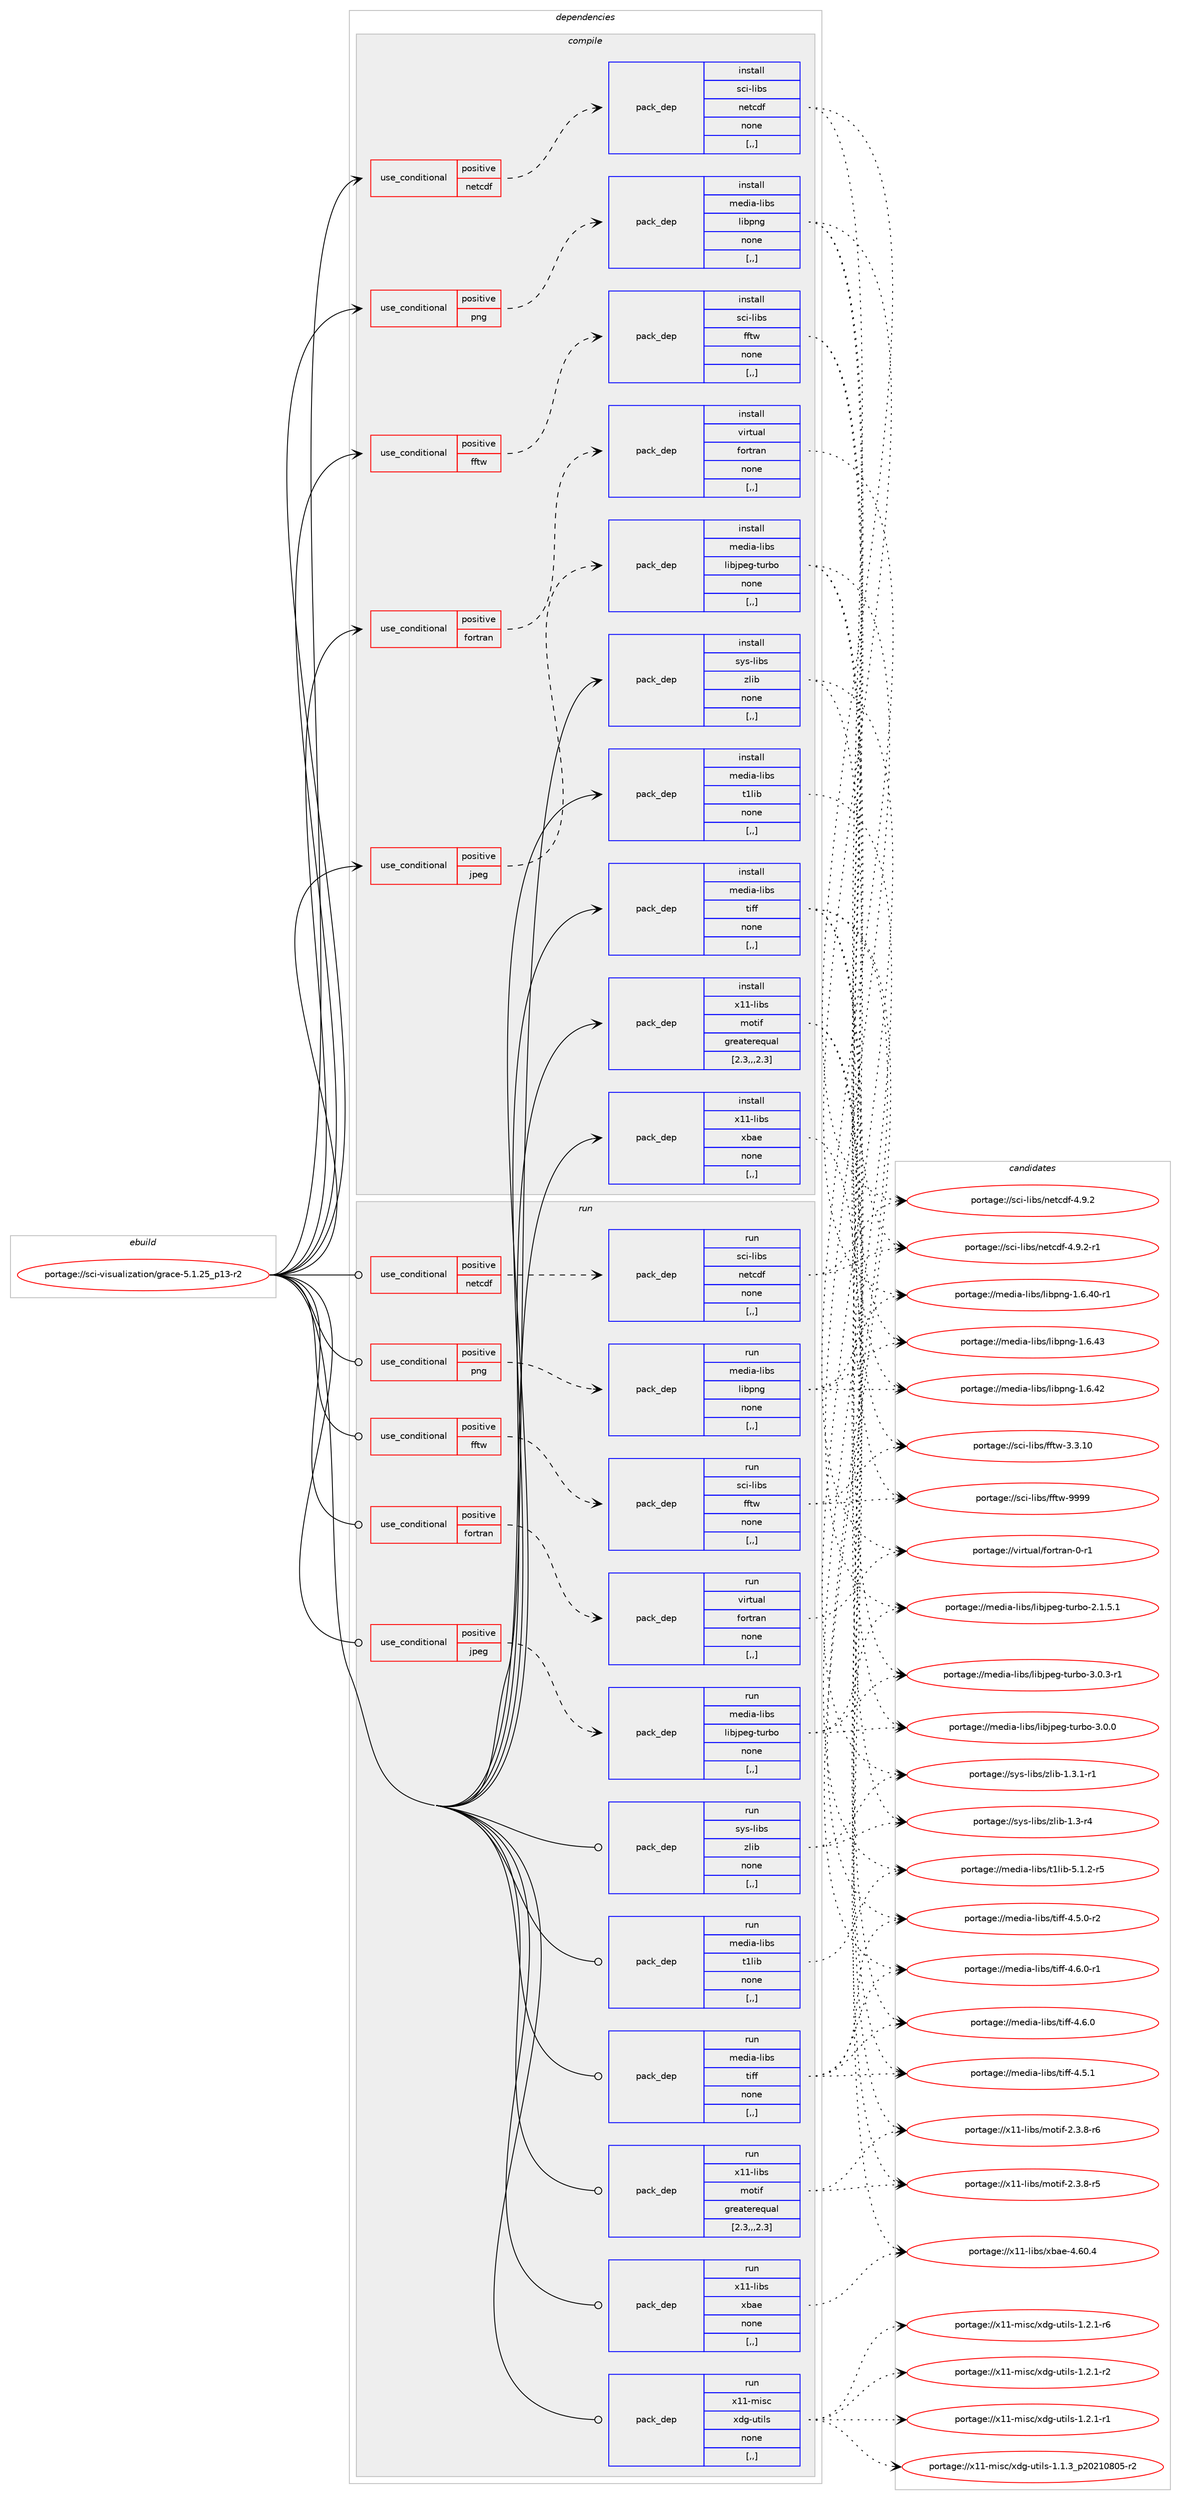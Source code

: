 digraph prolog {

# *************
# Graph options
# *************

newrank=true;
concentrate=true;
compound=true;
graph [rankdir=LR,fontname=Helvetica,fontsize=10,ranksep=1.5];#, ranksep=2.5, nodesep=0.2];
edge  [arrowhead=vee];
node  [fontname=Helvetica,fontsize=10];

# **********
# The ebuild
# **********

subgraph cluster_leftcol {
color=gray;
label=<<i>ebuild</i>>;
id [label="portage://sci-visualization/grace-5.1.25_p13-r2", color=red, width=4, href="../sci-visualization/grace-5.1.25_p13-r2.svg"];
}

# ****************
# The dependencies
# ****************

subgraph cluster_midcol {
color=gray;
label=<<i>dependencies</i>>;
subgraph cluster_compile {
fillcolor="#eeeeee";
style=filled;
label=<<i>compile</i>>;
subgraph cond110022 {
dependency413596 [label=<<TABLE BORDER="0" CELLBORDER="1" CELLSPACING="0" CELLPADDING="4"><TR><TD ROWSPAN="3" CELLPADDING="10">use_conditional</TD></TR><TR><TD>positive</TD></TR><TR><TD>fftw</TD></TR></TABLE>>, shape=none, color=red];
subgraph pack300662 {
dependency413597 [label=<<TABLE BORDER="0" CELLBORDER="1" CELLSPACING="0" CELLPADDING="4" WIDTH="220"><TR><TD ROWSPAN="6" CELLPADDING="30">pack_dep</TD></TR><TR><TD WIDTH="110">install</TD></TR><TR><TD>sci-libs</TD></TR><TR><TD>fftw</TD></TR><TR><TD>none</TD></TR><TR><TD>[,,]</TD></TR></TABLE>>, shape=none, color=blue];
}
dependency413596:e -> dependency413597:w [weight=20,style="dashed",arrowhead="vee"];
}
id:e -> dependency413596:w [weight=20,style="solid",arrowhead="vee"];
subgraph cond110023 {
dependency413598 [label=<<TABLE BORDER="0" CELLBORDER="1" CELLSPACING="0" CELLPADDING="4"><TR><TD ROWSPAN="3" CELLPADDING="10">use_conditional</TD></TR><TR><TD>positive</TD></TR><TR><TD>fortran</TD></TR></TABLE>>, shape=none, color=red];
subgraph pack300663 {
dependency413599 [label=<<TABLE BORDER="0" CELLBORDER="1" CELLSPACING="0" CELLPADDING="4" WIDTH="220"><TR><TD ROWSPAN="6" CELLPADDING="30">pack_dep</TD></TR><TR><TD WIDTH="110">install</TD></TR><TR><TD>virtual</TD></TR><TR><TD>fortran</TD></TR><TR><TD>none</TD></TR><TR><TD>[,,]</TD></TR></TABLE>>, shape=none, color=blue];
}
dependency413598:e -> dependency413599:w [weight=20,style="dashed",arrowhead="vee"];
}
id:e -> dependency413598:w [weight=20,style="solid",arrowhead="vee"];
subgraph cond110024 {
dependency413600 [label=<<TABLE BORDER="0" CELLBORDER="1" CELLSPACING="0" CELLPADDING="4"><TR><TD ROWSPAN="3" CELLPADDING="10">use_conditional</TD></TR><TR><TD>positive</TD></TR><TR><TD>jpeg</TD></TR></TABLE>>, shape=none, color=red];
subgraph pack300664 {
dependency413601 [label=<<TABLE BORDER="0" CELLBORDER="1" CELLSPACING="0" CELLPADDING="4" WIDTH="220"><TR><TD ROWSPAN="6" CELLPADDING="30">pack_dep</TD></TR><TR><TD WIDTH="110">install</TD></TR><TR><TD>media-libs</TD></TR><TR><TD>libjpeg-turbo</TD></TR><TR><TD>none</TD></TR><TR><TD>[,,]</TD></TR></TABLE>>, shape=none, color=blue];
}
dependency413600:e -> dependency413601:w [weight=20,style="dashed",arrowhead="vee"];
}
id:e -> dependency413600:w [weight=20,style="solid",arrowhead="vee"];
subgraph cond110025 {
dependency413602 [label=<<TABLE BORDER="0" CELLBORDER="1" CELLSPACING="0" CELLPADDING="4"><TR><TD ROWSPAN="3" CELLPADDING="10">use_conditional</TD></TR><TR><TD>positive</TD></TR><TR><TD>netcdf</TD></TR></TABLE>>, shape=none, color=red];
subgraph pack300665 {
dependency413603 [label=<<TABLE BORDER="0" CELLBORDER="1" CELLSPACING="0" CELLPADDING="4" WIDTH="220"><TR><TD ROWSPAN="6" CELLPADDING="30">pack_dep</TD></TR><TR><TD WIDTH="110">install</TD></TR><TR><TD>sci-libs</TD></TR><TR><TD>netcdf</TD></TR><TR><TD>none</TD></TR><TR><TD>[,,]</TD></TR></TABLE>>, shape=none, color=blue];
}
dependency413602:e -> dependency413603:w [weight=20,style="dashed",arrowhead="vee"];
}
id:e -> dependency413602:w [weight=20,style="solid",arrowhead="vee"];
subgraph cond110026 {
dependency413604 [label=<<TABLE BORDER="0" CELLBORDER="1" CELLSPACING="0" CELLPADDING="4"><TR><TD ROWSPAN="3" CELLPADDING="10">use_conditional</TD></TR><TR><TD>positive</TD></TR><TR><TD>png</TD></TR></TABLE>>, shape=none, color=red];
subgraph pack300666 {
dependency413605 [label=<<TABLE BORDER="0" CELLBORDER="1" CELLSPACING="0" CELLPADDING="4" WIDTH="220"><TR><TD ROWSPAN="6" CELLPADDING="30">pack_dep</TD></TR><TR><TD WIDTH="110">install</TD></TR><TR><TD>media-libs</TD></TR><TR><TD>libpng</TD></TR><TR><TD>none</TD></TR><TR><TD>[,,]</TD></TR></TABLE>>, shape=none, color=blue];
}
dependency413604:e -> dependency413605:w [weight=20,style="dashed",arrowhead="vee"];
}
id:e -> dependency413604:w [weight=20,style="solid",arrowhead="vee"];
subgraph pack300667 {
dependency413606 [label=<<TABLE BORDER="0" CELLBORDER="1" CELLSPACING="0" CELLPADDING="4" WIDTH="220"><TR><TD ROWSPAN="6" CELLPADDING="30">pack_dep</TD></TR><TR><TD WIDTH="110">install</TD></TR><TR><TD>media-libs</TD></TR><TR><TD>t1lib</TD></TR><TR><TD>none</TD></TR><TR><TD>[,,]</TD></TR></TABLE>>, shape=none, color=blue];
}
id:e -> dependency413606:w [weight=20,style="solid",arrowhead="vee"];
subgraph pack300668 {
dependency413607 [label=<<TABLE BORDER="0" CELLBORDER="1" CELLSPACING="0" CELLPADDING="4" WIDTH="220"><TR><TD ROWSPAN="6" CELLPADDING="30">pack_dep</TD></TR><TR><TD WIDTH="110">install</TD></TR><TR><TD>media-libs</TD></TR><TR><TD>tiff</TD></TR><TR><TD>none</TD></TR><TR><TD>[,,]</TD></TR></TABLE>>, shape=none, color=blue];
}
id:e -> dependency413607:w [weight=20,style="solid",arrowhead="vee"];
subgraph pack300669 {
dependency413608 [label=<<TABLE BORDER="0" CELLBORDER="1" CELLSPACING="0" CELLPADDING="4" WIDTH="220"><TR><TD ROWSPAN="6" CELLPADDING="30">pack_dep</TD></TR><TR><TD WIDTH="110">install</TD></TR><TR><TD>sys-libs</TD></TR><TR><TD>zlib</TD></TR><TR><TD>none</TD></TR><TR><TD>[,,]</TD></TR></TABLE>>, shape=none, color=blue];
}
id:e -> dependency413608:w [weight=20,style="solid",arrowhead="vee"];
subgraph pack300670 {
dependency413609 [label=<<TABLE BORDER="0" CELLBORDER="1" CELLSPACING="0" CELLPADDING="4" WIDTH="220"><TR><TD ROWSPAN="6" CELLPADDING="30">pack_dep</TD></TR><TR><TD WIDTH="110">install</TD></TR><TR><TD>x11-libs</TD></TR><TR><TD>motif</TD></TR><TR><TD>greaterequal</TD></TR><TR><TD>[2.3,,,2.3]</TD></TR></TABLE>>, shape=none, color=blue];
}
id:e -> dependency413609:w [weight=20,style="solid",arrowhead="vee"];
subgraph pack300671 {
dependency413610 [label=<<TABLE BORDER="0" CELLBORDER="1" CELLSPACING="0" CELLPADDING="4" WIDTH="220"><TR><TD ROWSPAN="6" CELLPADDING="30">pack_dep</TD></TR><TR><TD WIDTH="110">install</TD></TR><TR><TD>x11-libs</TD></TR><TR><TD>xbae</TD></TR><TR><TD>none</TD></TR><TR><TD>[,,]</TD></TR></TABLE>>, shape=none, color=blue];
}
id:e -> dependency413610:w [weight=20,style="solid",arrowhead="vee"];
}
subgraph cluster_compileandrun {
fillcolor="#eeeeee";
style=filled;
label=<<i>compile and run</i>>;
}
subgraph cluster_run {
fillcolor="#eeeeee";
style=filled;
label=<<i>run</i>>;
subgraph cond110027 {
dependency413611 [label=<<TABLE BORDER="0" CELLBORDER="1" CELLSPACING="0" CELLPADDING="4"><TR><TD ROWSPAN="3" CELLPADDING="10">use_conditional</TD></TR><TR><TD>positive</TD></TR><TR><TD>fftw</TD></TR></TABLE>>, shape=none, color=red];
subgraph pack300672 {
dependency413612 [label=<<TABLE BORDER="0" CELLBORDER="1" CELLSPACING="0" CELLPADDING="4" WIDTH="220"><TR><TD ROWSPAN="6" CELLPADDING="30">pack_dep</TD></TR><TR><TD WIDTH="110">run</TD></TR><TR><TD>sci-libs</TD></TR><TR><TD>fftw</TD></TR><TR><TD>none</TD></TR><TR><TD>[,,]</TD></TR></TABLE>>, shape=none, color=blue];
}
dependency413611:e -> dependency413612:w [weight=20,style="dashed",arrowhead="vee"];
}
id:e -> dependency413611:w [weight=20,style="solid",arrowhead="odot"];
subgraph cond110028 {
dependency413613 [label=<<TABLE BORDER="0" CELLBORDER="1" CELLSPACING="0" CELLPADDING="4"><TR><TD ROWSPAN="3" CELLPADDING="10">use_conditional</TD></TR><TR><TD>positive</TD></TR><TR><TD>fortran</TD></TR></TABLE>>, shape=none, color=red];
subgraph pack300673 {
dependency413614 [label=<<TABLE BORDER="0" CELLBORDER="1" CELLSPACING="0" CELLPADDING="4" WIDTH="220"><TR><TD ROWSPAN="6" CELLPADDING="30">pack_dep</TD></TR><TR><TD WIDTH="110">run</TD></TR><TR><TD>virtual</TD></TR><TR><TD>fortran</TD></TR><TR><TD>none</TD></TR><TR><TD>[,,]</TD></TR></TABLE>>, shape=none, color=blue];
}
dependency413613:e -> dependency413614:w [weight=20,style="dashed",arrowhead="vee"];
}
id:e -> dependency413613:w [weight=20,style="solid",arrowhead="odot"];
subgraph cond110029 {
dependency413615 [label=<<TABLE BORDER="0" CELLBORDER="1" CELLSPACING="0" CELLPADDING="4"><TR><TD ROWSPAN="3" CELLPADDING="10">use_conditional</TD></TR><TR><TD>positive</TD></TR><TR><TD>jpeg</TD></TR></TABLE>>, shape=none, color=red];
subgraph pack300674 {
dependency413616 [label=<<TABLE BORDER="0" CELLBORDER="1" CELLSPACING="0" CELLPADDING="4" WIDTH="220"><TR><TD ROWSPAN="6" CELLPADDING="30">pack_dep</TD></TR><TR><TD WIDTH="110">run</TD></TR><TR><TD>media-libs</TD></TR><TR><TD>libjpeg-turbo</TD></TR><TR><TD>none</TD></TR><TR><TD>[,,]</TD></TR></TABLE>>, shape=none, color=blue];
}
dependency413615:e -> dependency413616:w [weight=20,style="dashed",arrowhead="vee"];
}
id:e -> dependency413615:w [weight=20,style="solid",arrowhead="odot"];
subgraph cond110030 {
dependency413617 [label=<<TABLE BORDER="0" CELLBORDER="1" CELLSPACING="0" CELLPADDING="4"><TR><TD ROWSPAN="3" CELLPADDING="10">use_conditional</TD></TR><TR><TD>positive</TD></TR><TR><TD>netcdf</TD></TR></TABLE>>, shape=none, color=red];
subgraph pack300675 {
dependency413618 [label=<<TABLE BORDER="0" CELLBORDER="1" CELLSPACING="0" CELLPADDING="4" WIDTH="220"><TR><TD ROWSPAN="6" CELLPADDING="30">pack_dep</TD></TR><TR><TD WIDTH="110">run</TD></TR><TR><TD>sci-libs</TD></TR><TR><TD>netcdf</TD></TR><TR><TD>none</TD></TR><TR><TD>[,,]</TD></TR></TABLE>>, shape=none, color=blue];
}
dependency413617:e -> dependency413618:w [weight=20,style="dashed",arrowhead="vee"];
}
id:e -> dependency413617:w [weight=20,style="solid",arrowhead="odot"];
subgraph cond110031 {
dependency413619 [label=<<TABLE BORDER="0" CELLBORDER="1" CELLSPACING="0" CELLPADDING="4"><TR><TD ROWSPAN="3" CELLPADDING="10">use_conditional</TD></TR><TR><TD>positive</TD></TR><TR><TD>png</TD></TR></TABLE>>, shape=none, color=red];
subgraph pack300676 {
dependency413620 [label=<<TABLE BORDER="0" CELLBORDER="1" CELLSPACING="0" CELLPADDING="4" WIDTH="220"><TR><TD ROWSPAN="6" CELLPADDING="30">pack_dep</TD></TR><TR><TD WIDTH="110">run</TD></TR><TR><TD>media-libs</TD></TR><TR><TD>libpng</TD></TR><TR><TD>none</TD></TR><TR><TD>[,,]</TD></TR></TABLE>>, shape=none, color=blue];
}
dependency413619:e -> dependency413620:w [weight=20,style="dashed",arrowhead="vee"];
}
id:e -> dependency413619:w [weight=20,style="solid",arrowhead="odot"];
subgraph pack300677 {
dependency413621 [label=<<TABLE BORDER="0" CELLBORDER="1" CELLSPACING="0" CELLPADDING="4" WIDTH="220"><TR><TD ROWSPAN="6" CELLPADDING="30">pack_dep</TD></TR><TR><TD WIDTH="110">run</TD></TR><TR><TD>media-libs</TD></TR><TR><TD>t1lib</TD></TR><TR><TD>none</TD></TR><TR><TD>[,,]</TD></TR></TABLE>>, shape=none, color=blue];
}
id:e -> dependency413621:w [weight=20,style="solid",arrowhead="odot"];
subgraph pack300678 {
dependency413622 [label=<<TABLE BORDER="0" CELLBORDER="1" CELLSPACING="0" CELLPADDING="4" WIDTH="220"><TR><TD ROWSPAN="6" CELLPADDING="30">pack_dep</TD></TR><TR><TD WIDTH="110">run</TD></TR><TR><TD>media-libs</TD></TR><TR><TD>tiff</TD></TR><TR><TD>none</TD></TR><TR><TD>[,,]</TD></TR></TABLE>>, shape=none, color=blue];
}
id:e -> dependency413622:w [weight=20,style="solid",arrowhead="odot"];
subgraph pack300679 {
dependency413623 [label=<<TABLE BORDER="0" CELLBORDER="1" CELLSPACING="0" CELLPADDING="4" WIDTH="220"><TR><TD ROWSPAN="6" CELLPADDING="30">pack_dep</TD></TR><TR><TD WIDTH="110">run</TD></TR><TR><TD>sys-libs</TD></TR><TR><TD>zlib</TD></TR><TR><TD>none</TD></TR><TR><TD>[,,]</TD></TR></TABLE>>, shape=none, color=blue];
}
id:e -> dependency413623:w [weight=20,style="solid",arrowhead="odot"];
subgraph pack300680 {
dependency413624 [label=<<TABLE BORDER="0" CELLBORDER="1" CELLSPACING="0" CELLPADDING="4" WIDTH="220"><TR><TD ROWSPAN="6" CELLPADDING="30">pack_dep</TD></TR><TR><TD WIDTH="110">run</TD></TR><TR><TD>x11-libs</TD></TR><TR><TD>motif</TD></TR><TR><TD>greaterequal</TD></TR><TR><TD>[2.3,,,2.3]</TD></TR></TABLE>>, shape=none, color=blue];
}
id:e -> dependency413624:w [weight=20,style="solid",arrowhead="odot"];
subgraph pack300681 {
dependency413625 [label=<<TABLE BORDER="0" CELLBORDER="1" CELLSPACING="0" CELLPADDING="4" WIDTH="220"><TR><TD ROWSPAN="6" CELLPADDING="30">pack_dep</TD></TR><TR><TD WIDTH="110">run</TD></TR><TR><TD>x11-libs</TD></TR><TR><TD>xbae</TD></TR><TR><TD>none</TD></TR><TR><TD>[,,]</TD></TR></TABLE>>, shape=none, color=blue];
}
id:e -> dependency413625:w [weight=20,style="solid",arrowhead="odot"];
subgraph pack300682 {
dependency413626 [label=<<TABLE BORDER="0" CELLBORDER="1" CELLSPACING="0" CELLPADDING="4" WIDTH="220"><TR><TD ROWSPAN="6" CELLPADDING="30">pack_dep</TD></TR><TR><TD WIDTH="110">run</TD></TR><TR><TD>x11-misc</TD></TR><TR><TD>xdg-utils</TD></TR><TR><TD>none</TD></TR><TR><TD>[,,]</TD></TR></TABLE>>, shape=none, color=blue];
}
id:e -> dependency413626:w [weight=20,style="solid",arrowhead="odot"];
}
}

# **************
# The candidates
# **************

subgraph cluster_choices {
rank=same;
color=gray;
label=<<i>candidates</i>>;

subgraph choice300662 {
color=black;
nodesep=1;
choice115991054510810598115471021021161194557575757 [label="portage://sci-libs/fftw-9999", color=red, width=4,href="../sci-libs/fftw-9999.svg"];
choice1159910545108105981154710210211611945514651464948 [label="portage://sci-libs/fftw-3.3.10", color=red, width=4,href="../sci-libs/fftw-3.3.10.svg"];
dependency413597:e -> choice115991054510810598115471021021161194557575757:w [style=dotted,weight="100"];
dependency413597:e -> choice1159910545108105981154710210211611945514651464948:w [style=dotted,weight="100"];
}
subgraph choice300663 {
color=black;
nodesep=1;
choice11810511411611797108471021111141161149711045484511449 [label="portage://virtual/fortran-0-r1", color=red, width=4,href="../virtual/fortran-0-r1.svg"];
dependency413599:e -> choice11810511411611797108471021111141161149711045484511449:w [style=dotted,weight="100"];
}
subgraph choice300664 {
color=black;
nodesep=1;
choice109101100105974510810598115471081059810611210110345116117114981114551464846514511449 [label="portage://media-libs/libjpeg-turbo-3.0.3-r1", color=red, width=4,href="../media-libs/libjpeg-turbo-3.0.3-r1.svg"];
choice10910110010597451081059811547108105981061121011034511611711498111455146484648 [label="portage://media-libs/libjpeg-turbo-3.0.0", color=red, width=4,href="../media-libs/libjpeg-turbo-3.0.0.svg"];
choice109101100105974510810598115471081059810611210110345116117114981114550464946534649 [label="portage://media-libs/libjpeg-turbo-2.1.5.1", color=red, width=4,href="../media-libs/libjpeg-turbo-2.1.5.1.svg"];
dependency413601:e -> choice109101100105974510810598115471081059810611210110345116117114981114551464846514511449:w [style=dotted,weight="100"];
dependency413601:e -> choice10910110010597451081059811547108105981061121011034511611711498111455146484648:w [style=dotted,weight="100"];
dependency413601:e -> choice109101100105974510810598115471081059810611210110345116117114981114550464946534649:w [style=dotted,weight="100"];
}
subgraph choice300665 {
color=black;
nodesep=1;
choice11599105451081059811547110101116991001024552465746504511449 [label="portage://sci-libs/netcdf-4.9.2-r1", color=red, width=4,href="../sci-libs/netcdf-4.9.2-r1.svg"];
choice1159910545108105981154711010111699100102455246574650 [label="portage://sci-libs/netcdf-4.9.2", color=red, width=4,href="../sci-libs/netcdf-4.9.2.svg"];
dependency413603:e -> choice11599105451081059811547110101116991001024552465746504511449:w [style=dotted,weight="100"];
dependency413603:e -> choice1159910545108105981154711010111699100102455246574650:w [style=dotted,weight="100"];
}
subgraph choice300666 {
color=black;
nodesep=1;
choice109101100105974510810598115471081059811211010345494654465251 [label="portage://media-libs/libpng-1.6.43", color=red, width=4,href="../media-libs/libpng-1.6.43.svg"];
choice109101100105974510810598115471081059811211010345494654465250 [label="portage://media-libs/libpng-1.6.42", color=red, width=4,href="../media-libs/libpng-1.6.42.svg"];
choice1091011001059745108105981154710810598112110103454946544652484511449 [label="portage://media-libs/libpng-1.6.40-r1", color=red, width=4,href="../media-libs/libpng-1.6.40-r1.svg"];
dependency413605:e -> choice109101100105974510810598115471081059811211010345494654465251:w [style=dotted,weight="100"];
dependency413605:e -> choice109101100105974510810598115471081059811211010345494654465250:w [style=dotted,weight="100"];
dependency413605:e -> choice1091011001059745108105981154710810598112110103454946544652484511449:w [style=dotted,weight="100"];
}
subgraph choice300667 {
color=black;
nodesep=1;
choice1091011001059745108105981154711649108105984553464946504511453 [label="portage://media-libs/t1lib-5.1.2-r5", color=red, width=4,href="../media-libs/t1lib-5.1.2-r5.svg"];
dependency413606:e -> choice1091011001059745108105981154711649108105984553464946504511453:w [style=dotted,weight="100"];
}
subgraph choice300668 {
color=black;
nodesep=1;
choice109101100105974510810598115471161051021024552465446484511449 [label="portage://media-libs/tiff-4.6.0-r1", color=red, width=4,href="../media-libs/tiff-4.6.0-r1.svg"];
choice10910110010597451081059811547116105102102455246544648 [label="portage://media-libs/tiff-4.6.0", color=red, width=4,href="../media-libs/tiff-4.6.0.svg"];
choice10910110010597451081059811547116105102102455246534649 [label="portage://media-libs/tiff-4.5.1", color=red, width=4,href="../media-libs/tiff-4.5.1.svg"];
choice109101100105974510810598115471161051021024552465346484511450 [label="portage://media-libs/tiff-4.5.0-r2", color=red, width=4,href="../media-libs/tiff-4.5.0-r2.svg"];
dependency413607:e -> choice109101100105974510810598115471161051021024552465446484511449:w [style=dotted,weight="100"];
dependency413607:e -> choice10910110010597451081059811547116105102102455246544648:w [style=dotted,weight="100"];
dependency413607:e -> choice10910110010597451081059811547116105102102455246534649:w [style=dotted,weight="100"];
dependency413607:e -> choice109101100105974510810598115471161051021024552465346484511450:w [style=dotted,weight="100"];
}
subgraph choice300669 {
color=black;
nodesep=1;
choice115121115451081059811547122108105984549465146494511449 [label="portage://sys-libs/zlib-1.3.1-r1", color=red, width=4,href="../sys-libs/zlib-1.3.1-r1.svg"];
choice11512111545108105981154712210810598454946514511452 [label="portage://sys-libs/zlib-1.3-r4", color=red, width=4,href="../sys-libs/zlib-1.3-r4.svg"];
dependency413608:e -> choice115121115451081059811547122108105984549465146494511449:w [style=dotted,weight="100"];
dependency413608:e -> choice11512111545108105981154712210810598454946514511452:w [style=dotted,weight="100"];
}
subgraph choice300670 {
color=black;
nodesep=1;
choice12049494510810598115471091111161051024550465146564511454 [label="portage://x11-libs/motif-2.3.8-r6", color=red, width=4,href="../x11-libs/motif-2.3.8-r6.svg"];
choice12049494510810598115471091111161051024550465146564511453 [label="portage://x11-libs/motif-2.3.8-r5", color=red, width=4,href="../x11-libs/motif-2.3.8-r5.svg"];
dependency413609:e -> choice12049494510810598115471091111161051024550465146564511454:w [style=dotted,weight="100"];
dependency413609:e -> choice12049494510810598115471091111161051024550465146564511453:w [style=dotted,weight="100"];
}
subgraph choice300671 {
color=black;
nodesep=1;
choice1204949451081059811547120989710145524654484652 [label="portage://x11-libs/xbae-4.60.4", color=red, width=4,href="../x11-libs/xbae-4.60.4.svg"];
dependency413610:e -> choice1204949451081059811547120989710145524654484652:w [style=dotted,weight="100"];
}
subgraph choice300672 {
color=black;
nodesep=1;
choice115991054510810598115471021021161194557575757 [label="portage://sci-libs/fftw-9999", color=red, width=4,href="../sci-libs/fftw-9999.svg"];
choice1159910545108105981154710210211611945514651464948 [label="portage://sci-libs/fftw-3.3.10", color=red, width=4,href="../sci-libs/fftw-3.3.10.svg"];
dependency413612:e -> choice115991054510810598115471021021161194557575757:w [style=dotted,weight="100"];
dependency413612:e -> choice1159910545108105981154710210211611945514651464948:w [style=dotted,weight="100"];
}
subgraph choice300673 {
color=black;
nodesep=1;
choice11810511411611797108471021111141161149711045484511449 [label="portage://virtual/fortran-0-r1", color=red, width=4,href="../virtual/fortran-0-r1.svg"];
dependency413614:e -> choice11810511411611797108471021111141161149711045484511449:w [style=dotted,weight="100"];
}
subgraph choice300674 {
color=black;
nodesep=1;
choice109101100105974510810598115471081059810611210110345116117114981114551464846514511449 [label="portage://media-libs/libjpeg-turbo-3.0.3-r1", color=red, width=4,href="../media-libs/libjpeg-turbo-3.0.3-r1.svg"];
choice10910110010597451081059811547108105981061121011034511611711498111455146484648 [label="portage://media-libs/libjpeg-turbo-3.0.0", color=red, width=4,href="../media-libs/libjpeg-turbo-3.0.0.svg"];
choice109101100105974510810598115471081059810611210110345116117114981114550464946534649 [label="portage://media-libs/libjpeg-turbo-2.1.5.1", color=red, width=4,href="../media-libs/libjpeg-turbo-2.1.5.1.svg"];
dependency413616:e -> choice109101100105974510810598115471081059810611210110345116117114981114551464846514511449:w [style=dotted,weight="100"];
dependency413616:e -> choice10910110010597451081059811547108105981061121011034511611711498111455146484648:w [style=dotted,weight="100"];
dependency413616:e -> choice109101100105974510810598115471081059810611210110345116117114981114550464946534649:w [style=dotted,weight="100"];
}
subgraph choice300675 {
color=black;
nodesep=1;
choice11599105451081059811547110101116991001024552465746504511449 [label="portage://sci-libs/netcdf-4.9.2-r1", color=red, width=4,href="../sci-libs/netcdf-4.9.2-r1.svg"];
choice1159910545108105981154711010111699100102455246574650 [label="portage://sci-libs/netcdf-4.9.2", color=red, width=4,href="../sci-libs/netcdf-4.9.2.svg"];
dependency413618:e -> choice11599105451081059811547110101116991001024552465746504511449:w [style=dotted,weight="100"];
dependency413618:e -> choice1159910545108105981154711010111699100102455246574650:w [style=dotted,weight="100"];
}
subgraph choice300676 {
color=black;
nodesep=1;
choice109101100105974510810598115471081059811211010345494654465251 [label="portage://media-libs/libpng-1.6.43", color=red, width=4,href="../media-libs/libpng-1.6.43.svg"];
choice109101100105974510810598115471081059811211010345494654465250 [label="portage://media-libs/libpng-1.6.42", color=red, width=4,href="../media-libs/libpng-1.6.42.svg"];
choice1091011001059745108105981154710810598112110103454946544652484511449 [label="portage://media-libs/libpng-1.6.40-r1", color=red, width=4,href="../media-libs/libpng-1.6.40-r1.svg"];
dependency413620:e -> choice109101100105974510810598115471081059811211010345494654465251:w [style=dotted,weight="100"];
dependency413620:e -> choice109101100105974510810598115471081059811211010345494654465250:w [style=dotted,weight="100"];
dependency413620:e -> choice1091011001059745108105981154710810598112110103454946544652484511449:w [style=dotted,weight="100"];
}
subgraph choice300677 {
color=black;
nodesep=1;
choice1091011001059745108105981154711649108105984553464946504511453 [label="portage://media-libs/t1lib-5.1.2-r5", color=red, width=4,href="../media-libs/t1lib-5.1.2-r5.svg"];
dependency413621:e -> choice1091011001059745108105981154711649108105984553464946504511453:w [style=dotted,weight="100"];
}
subgraph choice300678 {
color=black;
nodesep=1;
choice109101100105974510810598115471161051021024552465446484511449 [label="portage://media-libs/tiff-4.6.0-r1", color=red, width=4,href="../media-libs/tiff-4.6.0-r1.svg"];
choice10910110010597451081059811547116105102102455246544648 [label="portage://media-libs/tiff-4.6.0", color=red, width=4,href="../media-libs/tiff-4.6.0.svg"];
choice10910110010597451081059811547116105102102455246534649 [label="portage://media-libs/tiff-4.5.1", color=red, width=4,href="../media-libs/tiff-4.5.1.svg"];
choice109101100105974510810598115471161051021024552465346484511450 [label="portage://media-libs/tiff-4.5.0-r2", color=red, width=4,href="../media-libs/tiff-4.5.0-r2.svg"];
dependency413622:e -> choice109101100105974510810598115471161051021024552465446484511449:w [style=dotted,weight="100"];
dependency413622:e -> choice10910110010597451081059811547116105102102455246544648:w [style=dotted,weight="100"];
dependency413622:e -> choice10910110010597451081059811547116105102102455246534649:w [style=dotted,weight="100"];
dependency413622:e -> choice109101100105974510810598115471161051021024552465346484511450:w [style=dotted,weight="100"];
}
subgraph choice300679 {
color=black;
nodesep=1;
choice115121115451081059811547122108105984549465146494511449 [label="portage://sys-libs/zlib-1.3.1-r1", color=red, width=4,href="../sys-libs/zlib-1.3.1-r1.svg"];
choice11512111545108105981154712210810598454946514511452 [label="portage://sys-libs/zlib-1.3-r4", color=red, width=4,href="../sys-libs/zlib-1.3-r4.svg"];
dependency413623:e -> choice115121115451081059811547122108105984549465146494511449:w [style=dotted,weight="100"];
dependency413623:e -> choice11512111545108105981154712210810598454946514511452:w [style=dotted,weight="100"];
}
subgraph choice300680 {
color=black;
nodesep=1;
choice12049494510810598115471091111161051024550465146564511454 [label="portage://x11-libs/motif-2.3.8-r6", color=red, width=4,href="../x11-libs/motif-2.3.8-r6.svg"];
choice12049494510810598115471091111161051024550465146564511453 [label="portage://x11-libs/motif-2.3.8-r5", color=red, width=4,href="../x11-libs/motif-2.3.8-r5.svg"];
dependency413624:e -> choice12049494510810598115471091111161051024550465146564511454:w [style=dotted,weight="100"];
dependency413624:e -> choice12049494510810598115471091111161051024550465146564511453:w [style=dotted,weight="100"];
}
subgraph choice300681 {
color=black;
nodesep=1;
choice1204949451081059811547120989710145524654484652 [label="portage://x11-libs/xbae-4.60.4", color=red, width=4,href="../x11-libs/xbae-4.60.4.svg"];
dependency413625:e -> choice1204949451081059811547120989710145524654484652:w [style=dotted,weight="100"];
}
subgraph choice300682 {
color=black;
nodesep=1;
choice1204949451091051159947120100103451171161051081154549465046494511454 [label="portage://x11-misc/xdg-utils-1.2.1-r6", color=red, width=4,href="../x11-misc/xdg-utils-1.2.1-r6.svg"];
choice1204949451091051159947120100103451171161051081154549465046494511450 [label="portage://x11-misc/xdg-utils-1.2.1-r2", color=red, width=4,href="../x11-misc/xdg-utils-1.2.1-r2.svg"];
choice1204949451091051159947120100103451171161051081154549465046494511449 [label="portage://x11-misc/xdg-utils-1.2.1-r1", color=red, width=4,href="../x11-misc/xdg-utils-1.2.1-r1.svg"];
choice1204949451091051159947120100103451171161051081154549464946519511250485049485648534511450 [label="portage://x11-misc/xdg-utils-1.1.3_p20210805-r2", color=red, width=4,href="../x11-misc/xdg-utils-1.1.3_p20210805-r2.svg"];
dependency413626:e -> choice1204949451091051159947120100103451171161051081154549465046494511454:w [style=dotted,weight="100"];
dependency413626:e -> choice1204949451091051159947120100103451171161051081154549465046494511450:w [style=dotted,weight="100"];
dependency413626:e -> choice1204949451091051159947120100103451171161051081154549465046494511449:w [style=dotted,weight="100"];
dependency413626:e -> choice1204949451091051159947120100103451171161051081154549464946519511250485049485648534511450:w [style=dotted,weight="100"];
}
}

}
